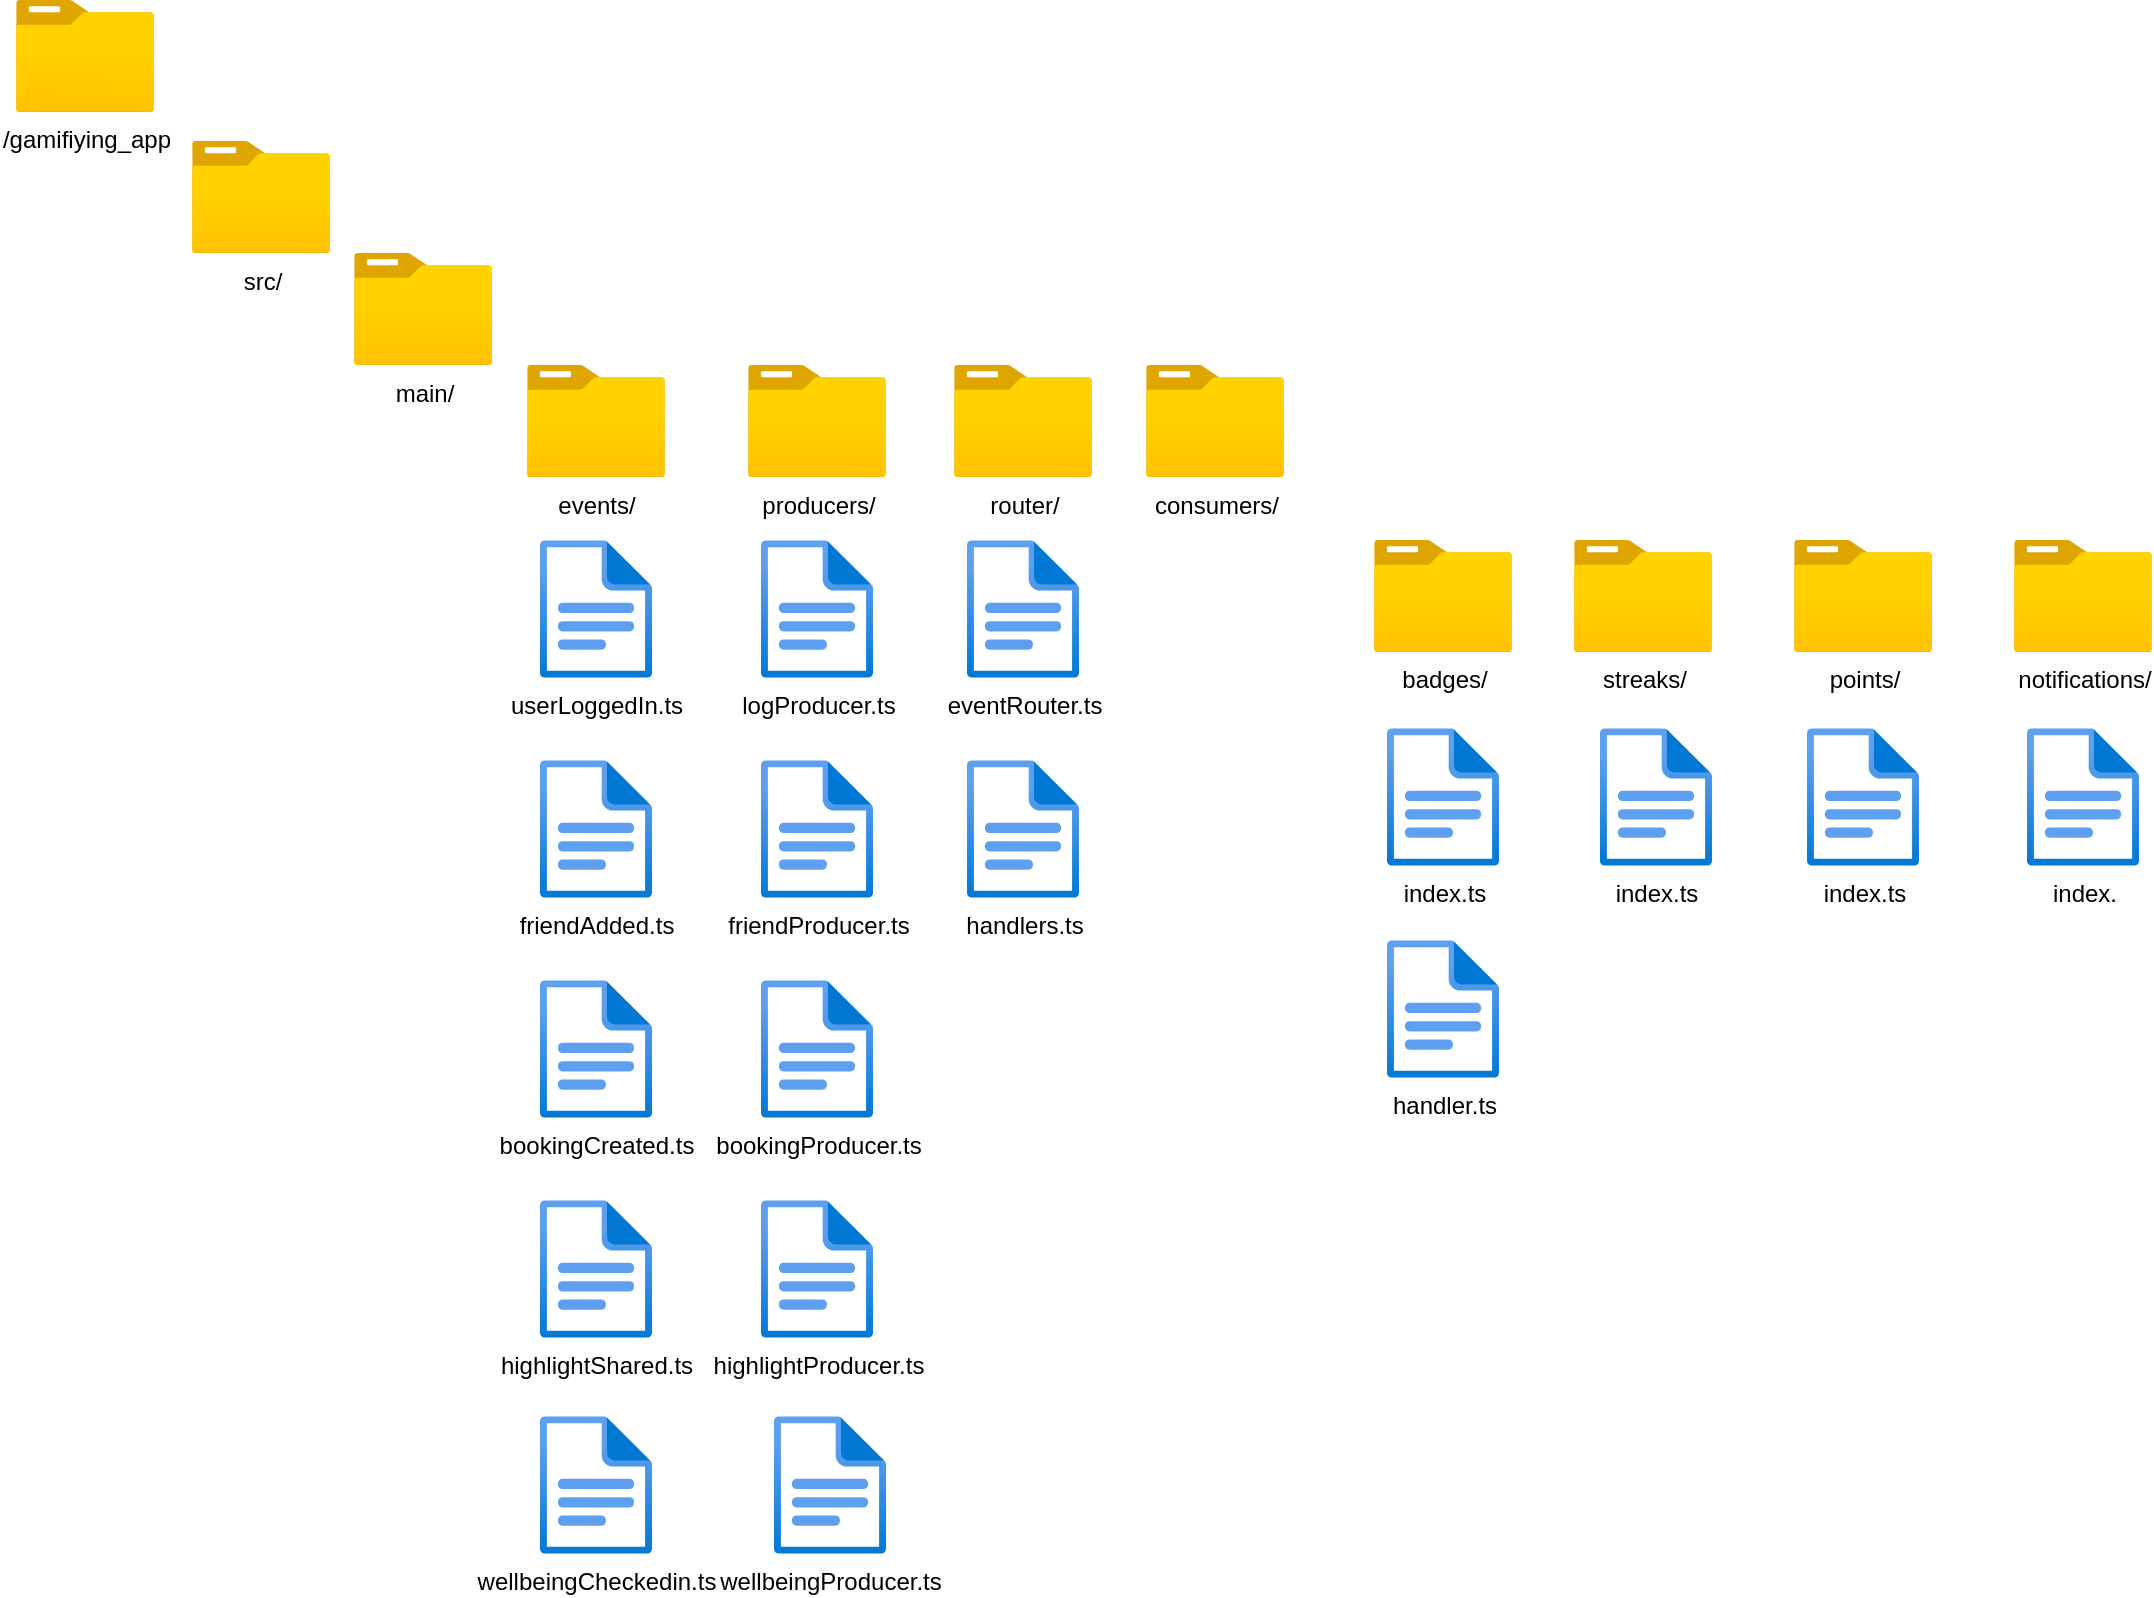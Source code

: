 <mxfile version="28.1.0">
  <diagram name="Page-1" id="CNm5QoasOaSPqWcli5Yv">
    <mxGraphModel dx="2197" dy="520" grid="1" gridSize="10" guides="1" tooltips="1" connect="1" arrows="1" fold="1" page="1" pageScale="1" pageWidth="1169" pageHeight="827" math="0" shadow="0">
      <root>
        <mxCell id="0" />
        <mxCell id="1" parent="0" />
        <mxCell id="taT7G3SYx_tGGkmXo42I-1" value="events/" style="image;aspect=fixed;html=1;points=[];align=center;fontSize=12;image=img/lib/azure2/general/Folder_Blank.svg;" vertex="1" parent="1">
          <mxGeometry x="186.5" y="232.5" width="69" height="56.0" as="geometry" />
        </mxCell>
        <mxCell id="taT7G3SYx_tGGkmXo42I-2" value="src/" style="image;aspect=fixed;html=1;points=[];align=center;fontSize=12;image=img/lib/azure2/general/Folder_Blank.svg;" vertex="1" parent="1">
          <mxGeometry x="19" y="120.5" width="69" height="56.0" as="geometry" />
        </mxCell>
        <mxCell id="taT7G3SYx_tGGkmXo42I-3" value="/gamifiying_app" style="image;aspect=fixed;html=1;points=[];align=center;fontSize=12;image=img/lib/azure2/general/Folder_Blank.svg;" vertex="1" parent="1">
          <mxGeometry x="-69" y="50" width="69" height="56.0" as="geometry" />
        </mxCell>
        <mxCell id="taT7G3SYx_tGGkmXo42I-4" value="friendAdded.ts" style="image;aspect=fixed;html=1;points=[];align=center;fontSize=12;image=img/lib/azure2/general/File.svg;" vertex="1" parent="1">
          <mxGeometry x="193" y="430" width="56.0" height="69" as="geometry" />
        </mxCell>
        <mxCell id="taT7G3SYx_tGGkmXo42I-6" value="bookingCreated.ts" style="image;aspect=fixed;html=1;points=[];align=center;fontSize=12;image=img/lib/azure2/general/File.svg;" vertex="1" parent="1">
          <mxGeometry x="193" y="540" width="56.0" height="69" as="geometry" />
        </mxCell>
        <mxCell id="taT7G3SYx_tGGkmXo42I-7" value="userLoggedIn.ts" style="image;aspect=fixed;html=1;points=[];align=center;fontSize=12;image=img/lib/azure2/general/File.svg;" vertex="1" parent="1">
          <mxGeometry x="193" y="320" width="56.0" height="69" as="geometry" />
        </mxCell>
        <mxCell id="taT7G3SYx_tGGkmXo42I-8" value="&lt;div&gt;wellbeingCheckedin.ts&lt;/div&gt;" style="image;aspect=fixed;html=1;points=[];align=center;fontSize=12;image=img/lib/azure2/general/File.svg;" vertex="1" parent="1">
          <mxGeometry x="193" y="758" width="56.0" height="69" as="geometry" />
        </mxCell>
        <mxCell id="taT7G3SYx_tGGkmXo42I-9" value="&lt;div&gt;highlightShared.ts&lt;/div&gt;&lt;div&gt;&lt;br&gt;&lt;/div&gt;" style="image;aspect=fixed;html=1;points=[];align=center;fontSize=12;image=img/lib/azure2/general/File.svg;" vertex="1" parent="1">
          <mxGeometry x="193" y="650" width="56.0" height="69" as="geometry" />
        </mxCell>
        <mxCell id="taT7G3SYx_tGGkmXo42I-10" value="router/" style="image;aspect=fixed;html=1;points=[];align=center;fontSize=12;image=img/lib/azure2/general/Folder_Blank.svg;" vertex="1" parent="1">
          <mxGeometry x="400" y="232.5" width="69" height="56.0" as="geometry" />
        </mxCell>
        <mxCell id="taT7G3SYx_tGGkmXo42I-11" value="producers/" style="image;aspect=fixed;html=1;points=[];align=center;fontSize=12;image=img/lib/azure2/general/Folder_Blank.svg;" vertex="1" parent="1">
          <mxGeometry x="297" y="232.5" width="69" height="56.0" as="geometry" />
        </mxCell>
        <mxCell id="taT7G3SYx_tGGkmXo42I-14" value="friendProducer.ts" style="image;aspect=fixed;html=1;points=[];align=center;fontSize=12;image=img/lib/azure2/general/File.svg;" vertex="1" parent="1">
          <mxGeometry x="303.5" y="430" width="56.0" height="69" as="geometry" />
        </mxCell>
        <mxCell id="taT7G3SYx_tGGkmXo42I-15" value="wellbeingProducer.ts" style="image;aspect=fixed;html=1;points=[];align=center;fontSize=12;image=img/lib/azure2/general/File.svg;" vertex="1" parent="1">
          <mxGeometry x="310" y="758" width="56.0" height="69" as="geometry" />
        </mxCell>
        <mxCell id="taT7G3SYx_tGGkmXo42I-16" value="highlightProducer.ts" style="image;aspect=fixed;html=1;points=[];align=center;fontSize=12;image=img/lib/azure2/general/File.svg;" vertex="1" parent="1">
          <mxGeometry x="303.5" y="650" width="56.0" height="69" as="geometry" />
        </mxCell>
        <mxCell id="taT7G3SYx_tGGkmXo42I-17" value="bookingProducer.ts" style="image;aspect=fixed;html=1;points=[];align=center;fontSize=12;image=img/lib/azure2/general/File.svg;" vertex="1" parent="1">
          <mxGeometry x="303.5" y="540" width="56.0" height="69" as="geometry" />
        </mxCell>
        <mxCell id="taT7G3SYx_tGGkmXo42I-18" value="consumers/" style="image;aspect=fixed;html=1;points=[];align=center;fontSize=12;image=img/lib/azure2/general/Folder_Blank.svg;" vertex="1" parent="1">
          <mxGeometry x="496" y="232.5" width="69" height="56.0" as="geometry" />
        </mxCell>
        <mxCell id="taT7G3SYx_tGGkmXo42I-20" value="badges/" style="image;aspect=fixed;html=1;points=[];align=center;fontSize=12;image=img/lib/azure2/general/Folder_Blank.svg;" vertex="1" parent="1">
          <mxGeometry x="610" y="320" width="69" height="56.0" as="geometry" />
        </mxCell>
        <mxCell id="taT7G3SYx_tGGkmXo42I-23" value="index.ts" style="image;aspect=fixed;html=1;points=[];align=center;fontSize=12;image=img/lib/azure2/general/File.svg;" vertex="1" parent="1">
          <mxGeometry x="616.5" y="414" width="56.0" height="69" as="geometry" />
        </mxCell>
        <mxCell id="taT7G3SYx_tGGkmXo42I-24" value="handler.ts" style="image;aspect=fixed;html=1;points=[];align=center;fontSize=12;image=img/lib/azure2/general/File.svg;" vertex="1" parent="1">
          <mxGeometry x="616.5" y="520" width="56.0" height="69" as="geometry" />
        </mxCell>
        <mxCell id="taT7G3SYx_tGGkmXo42I-25" value="streaks/" style="image;aspect=fixed;html=1;points=[];align=center;fontSize=12;image=img/lib/azure2/general/Folder_Blank.svg;" vertex="1" parent="1">
          <mxGeometry x="710" y="320" width="69" height="56.0" as="geometry" />
        </mxCell>
        <mxCell id="taT7G3SYx_tGGkmXo42I-26" value="points/" style="image;aspect=fixed;html=1;points=[];align=center;fontSize=12;image=img/lib/azure2/general/Folder_Blank.svg;" vertex="1" parent="1">
          <mxGeometry x="820" y="320" width="69" height="56.0" as="geometry" />
        </mxCell>
        <mxCell id="taT7G3SYx_tGGkmXo42I-27" value="notifications/" style="image;aspect=fixed;html=1;points=[];align=center;fontSize=12;image=img/lib/azure2/general/Folder_Blank.svg;" vertex="1" parent="1">
          <mxGeometry x="930" y="320" width="69" height="56.0" as="geometry" />
        </mxCell>
        <mxCell id="taT7G3SYx_tGGkmXo42I-28" value="index.ts" style="image;aspect=fixed;html=1;points=[];align=center;fontSize=12;image=img/lib/azure2/general/File.svg;" vertex="1" parent="1">
          <mxGeometry x="723" y="414" width="56.0" height="69" as="geometry" />
        </mxCell>
        <mxCell id="taT7G3SYx_tGGkmXo42I-29" value="index.ts" style="image;aspect=fixed;html=1;points=[];align=center;fontSize=12;image=img/lib/azure2/general/File.svg;" vertex="1" parent="1">
          <mxGeometry x="826.5" y="414" width="56.0" height="69" as="geometry" />
        </mxCell>
        <mxCell id="taT7G3SYx_tGGkmXo42I-31" value="index." style="image;aspect=fixed;html=1;points=[];align=center;fontSize=12;image=img/lib/azure2/general/File.svg;" vertex="1" parent="1">
          <mxGeometry x="936.5" y="414" width="56.0" height="69" as="geometry" />
        </mxCell>
        <mxCell id="taT7G3SYx_tGGkmXo42I-32" value="eventRouter.ts" style="image;aspect=fixed;html=1;points=[];align=center;fontSize=12;image=img/lib/azure2/general/File.svg;" vertex="1" parent="1">
          <mxGeometry x="406.5" y="320" width="56.0" height="69" as="geometry" />
        </mxCell>
        <mxCell id="taT7G3SYx_tGGkmXo42I-33" value="handlers.ts" style="image;aspect=fixed;html=1;points=[];align=center;fontSize=12;image=img/lib/azure2/general/File.svg;" vertex="1" parent="1">
          <mxGeometry x="406.5" y="430" width="56.0" height="69" as="geometry" />
        </mxCell>
        <mxCell id="taT7G3SYx_tGGkmXo42I-35" value="main/" style="image;aspect=fixed;html=1;points=[];align=center;fontSize=12;image=img/lib/azure2/general/Folder_Blank.svg;" vertex="1" parent="1">
          <mxGeometry x="100" y="176.5" width="69" height="56.0" as="geometry" />
        </mxCell>
        <mxCell id="taT7G3SYx_tGGkmXo42I-40" value="logProducer.ts" style="image;aspect=fixed;html=1;points=[];align=center;fontSize=12;image=img/lib/azure2/general/File.svg;" vertex="1" parent="1">
          <mxGeometry x="303.5" y="320" width="56.0" height="69" as="geometry" />
        </mxCell>
      </root>
    </mxGraphModel>
  </diagram>
</mxfile>
